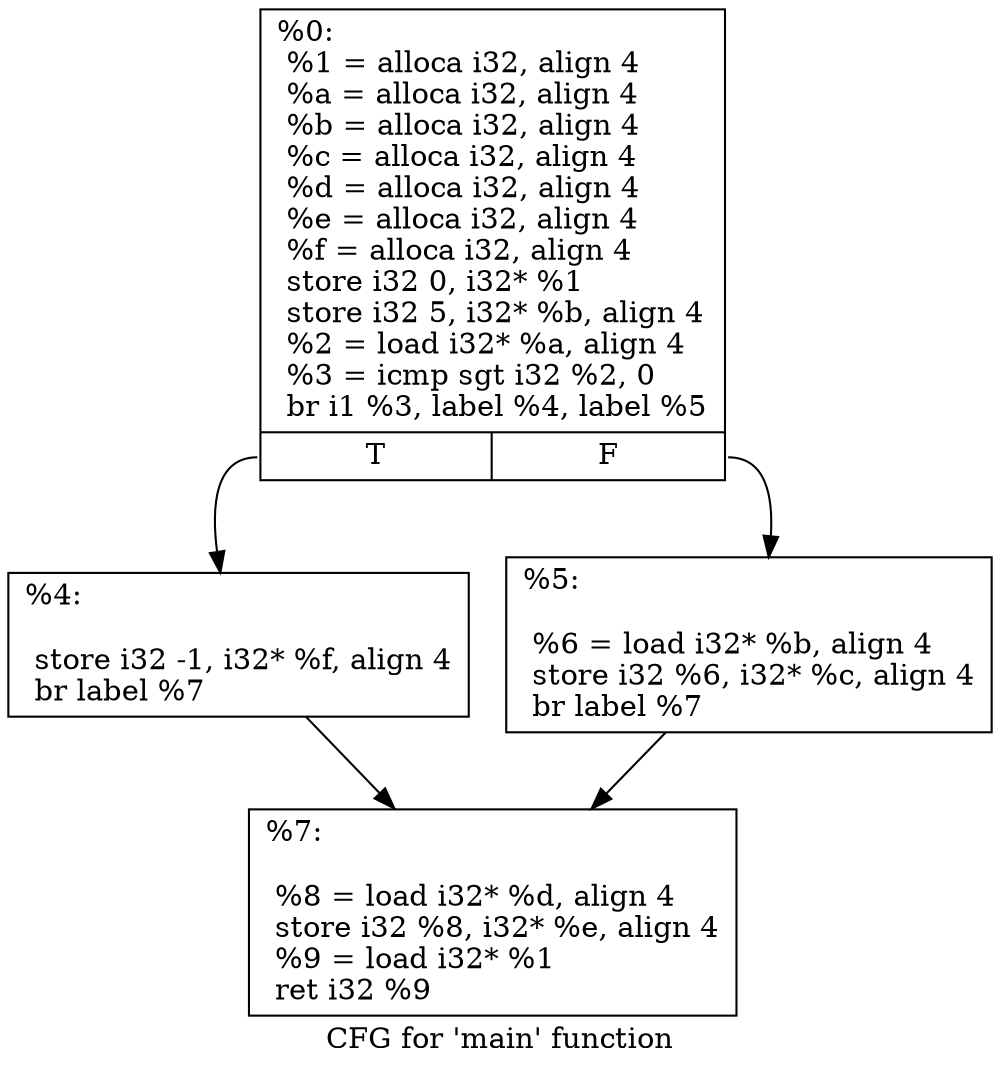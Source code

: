 digraph "CFG for 'main' function" {
	label="CFG for 'main' function";

	Node0x1a2e770 [shape=record,label="{%0:\l  %1 = alloca i32, align 4\l  %a = alloca i32, align 4\l  %b = alloca i32, align 4\l  %c = alloca i32, align 4\l  %d = alloca i32, align 4\l  %e = alloca i32, align 4\l  %f = alloca i32, align 4\l  store i32 0, i32* %1\l  store i32 5, i32* %b, align 4\l  %2 = load i32* %a, align 4\l  %3 = icmp sgt i32 %2, 0\l  br i1 %3, label %4, label %5\l|{<s0>T|<s1>F}}"];
	Node0x1a2e770:s0 -> Node0x1a3d3e0;
	Node0x1a2e770:s1 -> Node0x1a3d440;
	Node0x1a3d3e0 [shape=record,label="{%4:\l\l  store i32 -1, i32* %f, align 4\l  br label %7\l}"];
	Node0x1a3d3e0 -> Node0x1a3d700;
	Node0x1a3d440 [shape=record,label="{%5:\l\l  %6 = load i32* %b, align 4\l  store i32 %6, i32* %c, align 4\l  br label %7\l}"];
	Node0x1a3d440 -> Node0x1a3d700;
	Node0x1a3d700 [shape=record,label="{%7:\l\l  %8 = load i32* %d, align 4\l  store i32 %8, i32* %e, align 4\l  %9 = load i32* %1\l  ret i32 %9\l}"];
}
